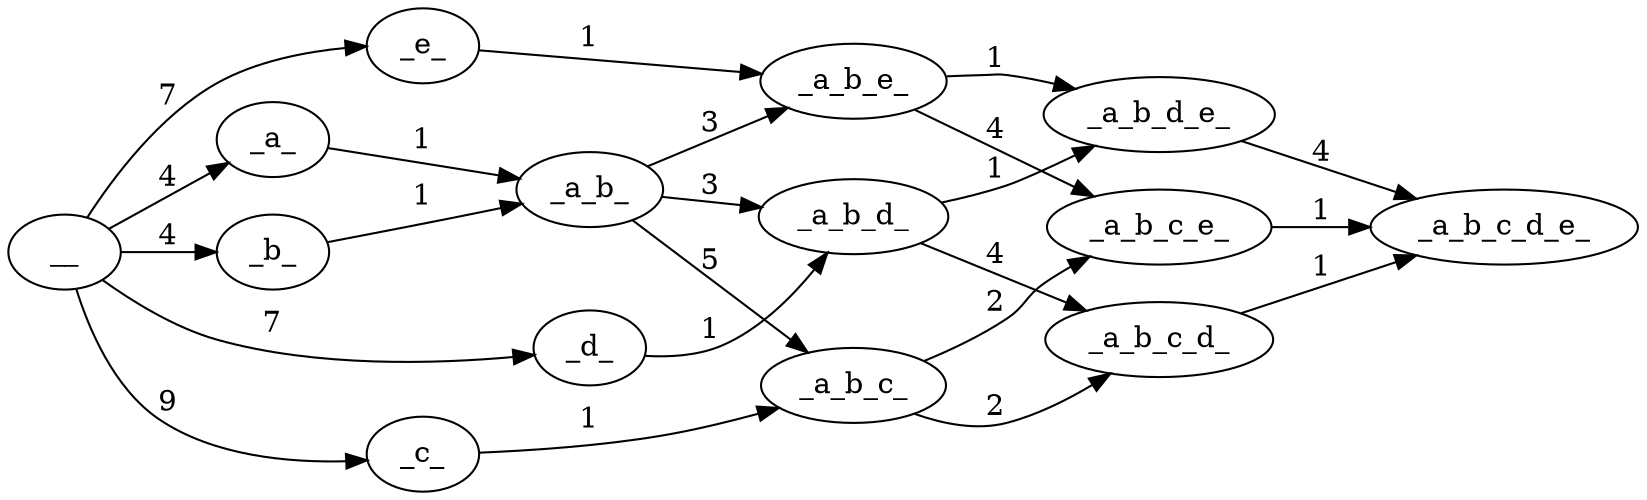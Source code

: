 strict digraph "" {
	graph [rankdir=LR];
	__ -> _a_	[cost=4,
		label=4];
	__ -> _b_	[cost=4,
		label=4];
	__ -> _d_	[cost=7,
		label=7];
	__ -> _e_	[cost=7,
		label=7];
	__ -> _c_	[cost=9,
		label=9];
	_a_ -> _a_b_	[cost=1,
		label=1];
	_b_ -> _a_b_	[cost=1,
		label=1];
	_a_b_ -> _a_b_d_	[cost=3,
		label=3];
	_a_b_ -> _a_b_e_	[cost=3,
		label=3];
	_a_b_ -> _a_b_c_	[cost=5,
		label=5];
	_d_ -> _a_b_d_	[cost=1,
		label=1];
	_e_ -> _a_b_e_	[cost=1,
		label=1];
	_a_b_d_ -> _a_b_d_e_	[cost=1,
		label=1];
	_a_b_d_ -> _a_b_c_d_	[cost=4,
		label=4];
	_a_b_e_ -> _a_b_d_e_	[cost=1,
		label=1];
	_a_b_e_ -> _a_b_c_e_	[cost=4,
		label=4];
	_a_b_d_e_ -> _a_b_c_d_e_	[cost=4,
		label=4];
	_c_ -> _a_b_c_	[cost=1,
		label=1];
	_a_b_c_ -> _a_b_c_d_	[cost=2,
		label=2];
	_a_b_c_ -> _a_b_c_e_	[cost=2,
		label=2];
	_a_b_c_d_ -> _a_b_c_d_e_	[cost=1,
		label=1];
	_a_b_c_e_ -> _a_b_c_d_e_	[cost=1,
		label=1];
}

